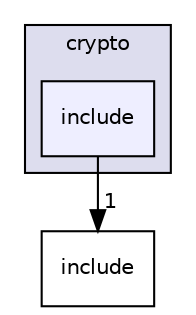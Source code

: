 digraph "include" {
  compound=true
  node [ fontsize="10", fontname="Helvetica"];
  edge [ labelfontsize="10", labelfontname="Helvetica"];
  subgraph clusterdir_56391ec4d69eaa199d2926799b649a45 {
    graph [ bgcolor="#ddddee", pencolor="black", label="crypto" fontname="Helvetica", fontsize="10", URL="dir_56391ec4d69eaa199d2926799b649a45.html"]
  dir_13c07de507618ecd5bff90871d72b2cd [shape=box, label="include", style="filled", fillcolor="#eeeeff", pencolor="black", URL="dir_13c07de507618ecd5bff90871d72b2cd.html"];
  }
  dir_d44c64559bbebec7f509842c48db8b23 [shape=box label="include" URL="dir_d44c64559bbebec7f509842c48db8b23.html"];
  dir_13c07de507618ecd5bff90871d72b2cd->dir_d44c64559bbebec7f509842c48db8b23 [headlabel="1", labeldistance=1.5 headhref="dir_000016_000017.html"];
}
